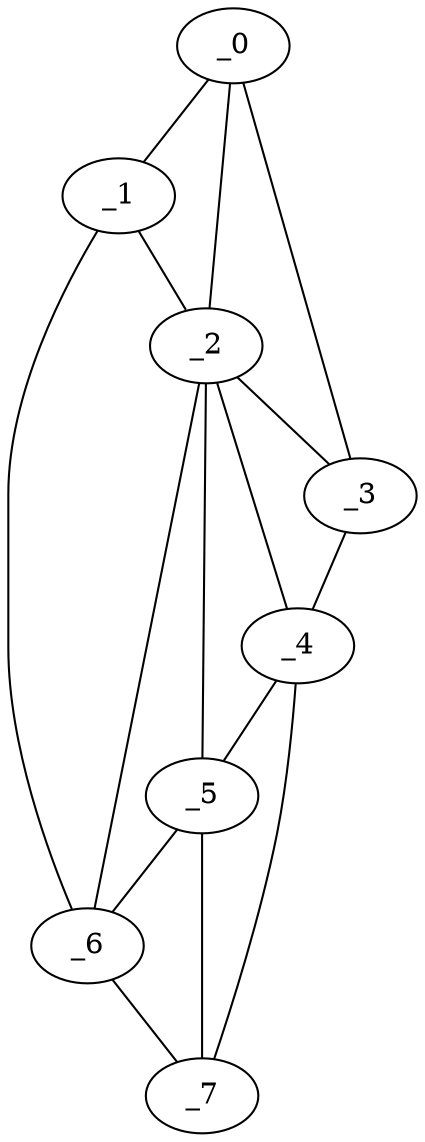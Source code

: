 graph "obj12__135.gxl" {
	_0	 [x=42,
		y=80];
	_1	 [x=43,
		y=76];
	_0 -- _1	 [valence=1];
	_2	 [x=81,
		y=69];
	_0 -- _2	 [valence=2];
	_3	 [x=84,
		y=121];
	_0 -- _3	 [valence=1];
	_1 -- _2	 [valence=2];
	_6	 [x=91,
		y=12];
	_1 -- _6	 [valence=1];
	_2 -- _3	 [valence=2];
	_4	 [x=87,
		y=121];
	_2 -- _4	 [valence=2];
	_5	 [x=89,
		y=65];
	_2 -- _5	 [valence=2];
	_2 -- _6	 [valence=2];
	_3 -- _4	 [valence=1];
	_4 -- _5	 [valence=1];
	_7	 [x=121,
		y=52];
	_4 -- _7	 [valence=1];
	_5 -- _6	 [valence=1];
	_5 -- _7	 [valence=2];
	_6 -- _7	 [valence=1];
}
